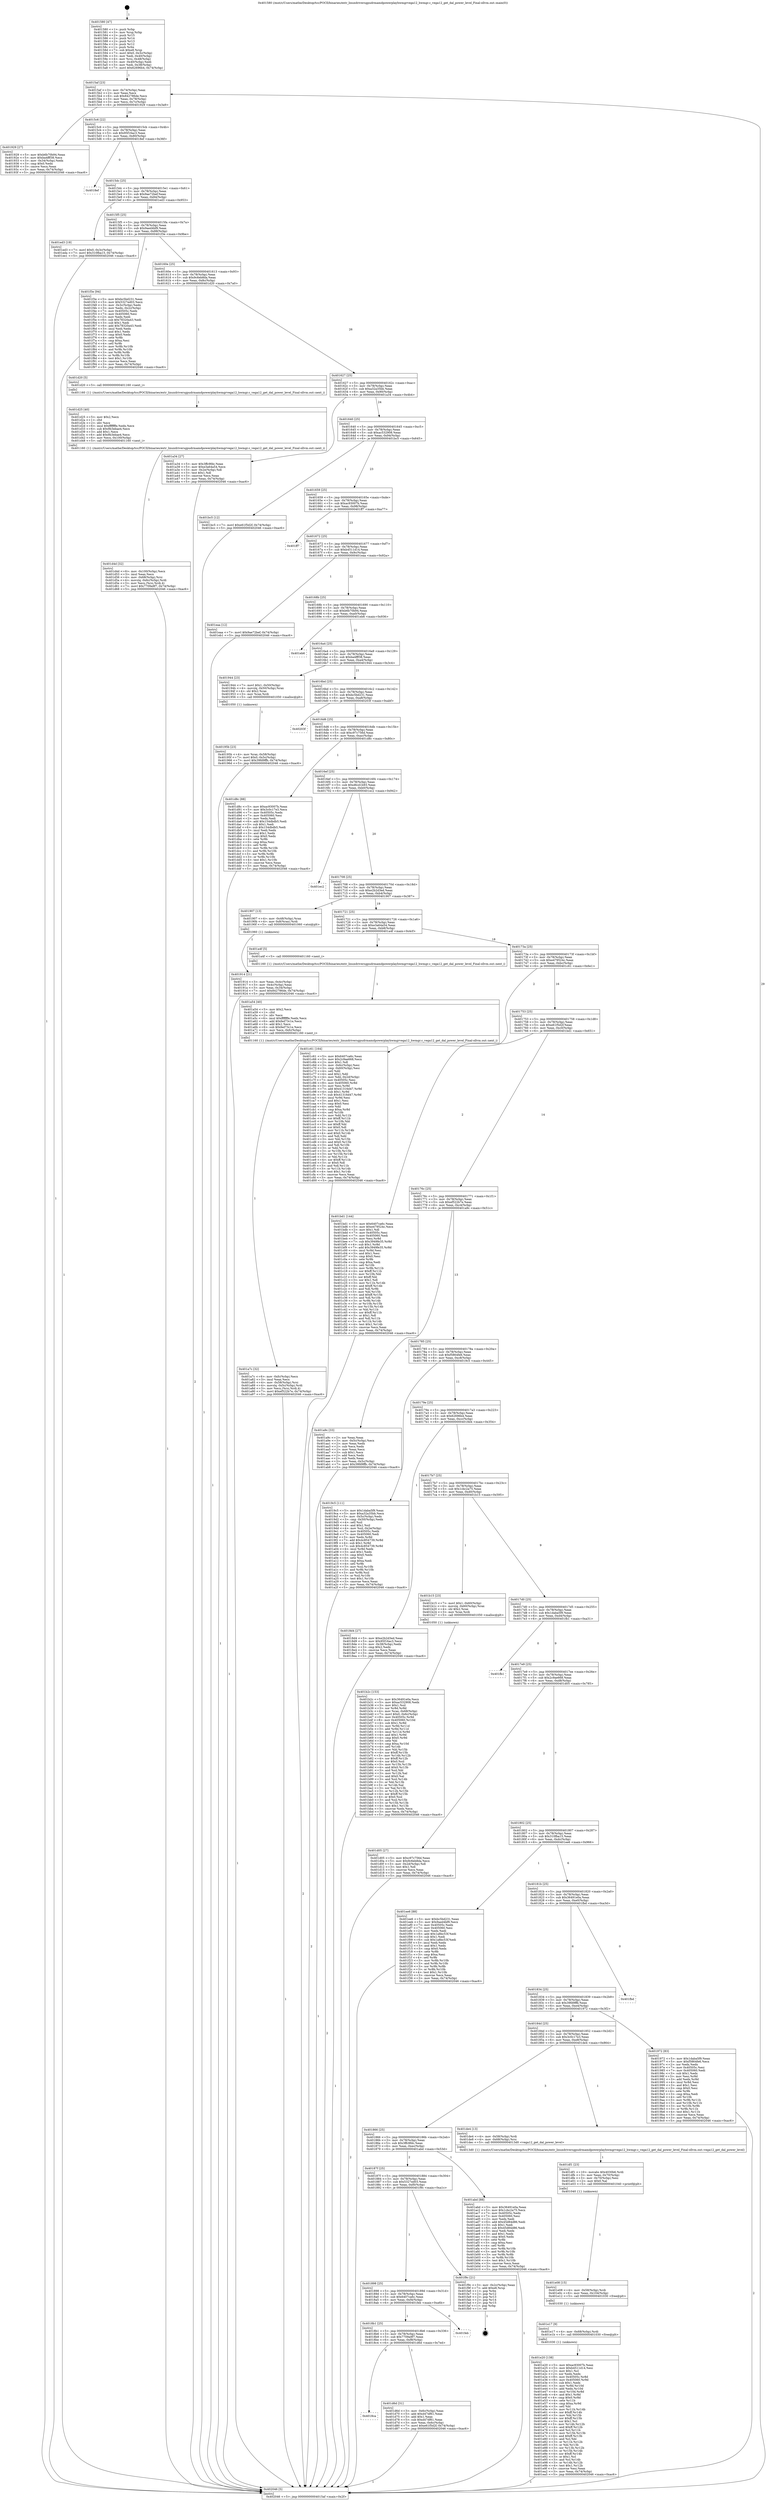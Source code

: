 digraph "0x401580" {
  label = "0x401580 (/mnt/c/Users/mathe/Desktop/tcc/POCII/binaries/extr_linuxdriversgpudrmamdpowerplayhwmgrvega12_hwmgr.c_vega12_get_dal_power_level_Final-ollvm.out::main(0))"
  labelloc = "t"
  node[shape=record]

  Entry [label="",width=0.3,height=0.3,shape=circle,fillcolor=black,style=filled]
  "0x4015af" [label="{
     0x4015af [23]\l
     | [instrs]\l
     &nbsp;&nbsp;0x4015af \<+3\>: mov -0x74(%rbp),%eax\l
     &nbsp;&nbsp;0x4015b2 \<+2\>: mov %eax,%ecx\l
     &nbsp;&nbsp;0x4015b4 \<+6\>: sub $0x842786de,%ecx\l
     &nbsp;&nbsp;0x4015ba \<+3\>: mov %eax,-0x78(%rbp)\l
     &nbsp;&nbsp;0x4015bd \<+3\>: mov %ecx,-0x7c(%rbp)\l
     &nbsp;&nbsp;0x4015c0 \<+6\>: je 0000000000401929 \<main+0x3a9\>\l
  }"]
  "0x401929" [label="{
     0x401929 [27]\l
     | [instrs]\l
     &nbsp;&nbsp;0x401929 \<+5\>: mov $0xb6b70b94,%eax\l
     &nbsp;&nbsp;0x40192e \<+5\>: mov $0xba4fff38,%ecx\l
     &nbsp;&nbsp;0x401933 \<+3\>: mov -0x34(%rbp),%edx\l
     &nbsp;&nbsp;0x401936 \<+3\>: cmp $0x0,%edx\l
     &nbsp;&nbsp;0x401939 \<+3\>: cmove %ecx,%eax\l
     &nbsp;&nbsp;0x40193c \<+3\>: mov %eax,-0x74(%rbp)\l
     &nbsp;&nbsp;0x40193f \<+5\>: jmp 0000000000402046 \<main+0xac6\>\l
  }"]
  "0x4015c6" [label="{
     0x4015c6 [22]\l
     | [instrs]\l
     &nbsp;&nbsp;0x4015c6 \<+5\>: jmp 00000000004015cb \<main+0x4b\>\l
     &nbsp;&nbsp;0x4015cb \<+3\>: mov -0x78(%rbp),%eax\l
     &nbsp;&nbsp;0x4015ce \<+5\>: sub $0x95f16ac3,%eax\l
     &nbsp;&nbsp;0x4015d3 \<+3\>: mov %eax,-0x80(%rbp)\l
     &nbsp;&nbsp;0x4015d6 \<+6\>: je 00000000004018ef \<main+0x36f\>\l
  }"]
  Exit [label="",width=0.3,height=0.3,shape=circle,fillcolor=black,style=filled,peripheries=2]
  "0x4018ef" [label="{
     0x4018ef\l
  }", style=dashed]
  "0x4015dc" [label="{
     0x4015dc [25]\l
     | [instrs]\l
     &nbsp;&nbsp;0x4015dc \<+5\>: jmp 00000000004015e1 \<main+0x61\>\l
     &nbsp;&nbsp;0x4015e1 \<+3\>: mov -0x78(%rbp),%eax\l
     &nbsp;&nbsp;0x4015e4 \<+5\>: sub $0x9ae72bef,%eax\l
     &nbsp;&nbsp;0x4015e9 \<+6\>: mov %eax,-0x84(%rbp)\l
     &nbsp;&nbsp;0x4015ef \<+6\>: je 0000000000401ed3 \<main+0x953\>\l
  }"]
  "0x401e20" [label="{
     0x401e20 [138]\l
     | [instrs]\l
     &nbsp;&nbsp;0x401e20 \<+5\>: mov $0xac93007b,%eax\l
     &nbsp;&nbsp;0x401e25 \<+5\>: mov $0xb4511d14,%esi\l
     &nbsp;&nbsp;0x401e2a \<+2\>: mov $0x1,%cl\l
     &nbsp;&nbsp;0x401e2c \<+2\>: xor %edx,%edx\l
     &nbsp;&nbsp;0x401e2e \<+8\>: mov 0x40505c,%r8d\l
     &nbsp;&nbsp;0x401e36 \<+8\>: mov 0x405060,%r9d\l
     &nbsp;&nbsp;0x401e3e \<+3\>: sub $0x1,%edx\l
     &nbsp;&nbsp;0x401e41 \<+3\>: mov %r8d,%r10d\l
     &nbsp;&nbsp;0x401e44 \<+3\>: add %edx,%r10d\l
     &nbsp;&nbsp;0x401e47 \<+4\>: imul %r10d,%r8d\l
     &nbsp;&nbsp;0x401e4b \<+4\>: and $0x1,%r8d\l
     &nbsp;&nbsp;0x401e4f \<+4\>: cmp $0x0,%r8d\l
     &nbsp;&nbsp;0x401e53 \<+4\>: sete %r11b\l
     &nbsp;&nbsp;0x401e57 \<+4\>: cmp $0xa,%r9d\l
     &nbsp;&nbsp;0x401e5b \<+3\>: setl %bl\l
     &nbsp;&nbsp;0x401e5e \<+3\>: mov %r11b,%r14b\l
     &nbsp;&nbsp;0x401e61 \<+4\>: xor $0xff,%r14b\l
     &nbsp;&nbsp;0x401e65 \<+3\>: mov %bl,%r15b\l
     &nbsp;&nbsp;0x401e68 \<+4\>: xor $0xff,%r15b\l
     &nbsp;&nbsp;0x401e6c \<+3\>: xor $0x1,%cl\l
     &nbsp;&nbsp;0x401e6f \<+3\>: mov %r14b,%r12b\l
     &nbsp;&nbsp;0x401e72 \<+4\>: and $0xff,%r12b\l
     &nbsp;&nbsp;0x401e76 \<+3\>: and %cl,%r11b\l
     &nbsp;&nbsp;0x401e79 \<+3\>: mov %r15b,%r13b\l
     &nbsp;&nbsp;0x401e7c \<+4\>: and $0xff,%r13b\l
     &nbsp;&nbsp;0x401e80 \<+2\>: and %cl,%bl\l
     &nbsp;&nbsp;0x401e82 \<+3\>: or %r11b,%r12b\l
     &nbsp;&nbsp;0x401e85 \<+3\>: or %bl,%r13b\l
     &nbsp;&nbsp;0x401e88 \<+3\>: xor %r13b,%r12b\l
     &nbsp;&nbsp;0x401e8b \<+3\>: or %r15b,%r14b\l
     &nbsp;&nbsp;0x401e8e \<+4\>: xor $0xff,%r14b\l
     &nbsp;&nbsp;0x401e92 \<+3\>: or $0x1,%cl\l
     &nbsp;&nbsp;0x401e95 \<+3\>: and %cl,%r14b\l
     &nbsp;&nbsp;0x401e98 \<+3\>: or %r14b,%r12b\l
     &nbsp;&nbsp;0x401e9b \<+4\>: test $0x1,%r12b\l
     &nbsp;&nbsp;0x401e9f \<+3\>: cmovne %esi,%eax\l
     &nbsp;&nbsp;0x401ea2 \<+3\>: mov %eax,-0x74(%rbp)\l
     &nbsp;&nbsp;0x401ea5 \<+5\>: jmp 0000000000402046 \<main+0xac6\>\l
  }"]
  "0x401ed3" [label="{
     0x401ed3 [19]\l
     | [instrs]\l
     &nbsp;&nbsp;0x401ed3 \<+7\>: movl $0x0,-0x3c(%rbp)\l
     &nbsp;&nbsp;0x401eda \<+7\>: movl $0x310fba15,-0x74(%rbp)\l
     &nbsp;&nbsp;0x401ee1 \<+5\>: jmp 0000000000402046 \<main+0xac6\>\l
  }"]
  "0x4015f5" [label="{
     0x4015f5 [25]\l
     | [instrs]\l
     &nbsp;&nbsp;0x4015f5 \<+5\>: jmp 00000000004015fa \<main+0x7a\>\l
     &nbsp;&nbsp;0x4015fa \<+3\>: mov -0x78(%rbp),%eax\l
     &nbsp;&nbsp;0x4015fd \<+5\>: sub $0x9aed4bf9,%eax\l
     &nbsp;&nbsp;0x401602 \<+6\>: mov %eax,-0x88(%rbp)\l
     &nbsp;&nbsp;0x401608 \<+6\>: je 0000000000401f3e \<main+0x9be\>\l
  }"]
  "0x401e17" [label="{
     0x401e17 [9]\l
     | [instrs]\l
     &nbsp;&nbsp;0x401e17 \<+4\>: mov -0x68(%rbp),%rdi\l
     &nbsp;&nbsp;0x401e1b \<+5\>: call 0000000000401030 \<free@plt\>\l
     | [calls]\l
     &nbsp;&nbsp;0x401030 \{1\} (unknown)\l
  }"]
  "0x401f3e" [label="{
     0x401f3e [94]\l
     | [instrs]\l
     &nbsp;&nbsp;0x401f3e \<+5\>: mov $0xbc5bd231,%eax\l
     &nbsp;&nbsp;0x401f43 \<+5\>: mov $0x5327ed03,%ecx\l
     &nbsp;&nbsp;0x401f48 \<+3\>: mov -0x3c(%rbp),%edx\l
     &nbsp;&nbsp;0x401f4b \<+3\>: mov %edx,-0x2c(%rbp)\l
     &nbsp;&nbsp;0x401f4e \<+7\>: mov 0x40505c,%edx\l
     &nbsp;&nbsp;0x401f55 \<+7\>: mov 0x405060,%esi\l
     &nbsp;&nbsp;0x401f5c \<+2\>: mov %edx,%edi\l
     &nbsp;&nbsp;0x401f5e \<+6\>: sub $0x78320a43,%edi\l
     &nbsp;&nbsp;0x401f64 \<+3\>: sub $0x1,%edi\l
     &nbsp;&nbsp;0x401f67 \<+6\>: add $0x78320a43,%edi\l
     &nbsp;&nbsp;0x401f6d \<+3\>: imul %edi,%edx\l
     &nbsp;&nbsp;0x401f70 \<+3\>: and $0x1,%edx\l
     &nbsp;&nbsp;0x401f73 \<+3\>: cmp $0x0,%edx\l
     &nbsp;&nbsp;0x401f76 \<+4\>: sete %r8b\l
     &nbsp;&nbsp;0x401f7a \<+3\>: cmp $0xa,%esi\l
     &nbsp;&nbsp;0x401f7d \<+4\>: setl %r9b\l
     &nbsp;&nbsp;0x401f81 \<+3\>: mov %r8b,%r10b\l
     &nbsp;&nbsp;0x401f84 \<+3\>: and %r9b,%r10b\l
     &nbsp;&nbsp;0x401f87 \<+3\>: xor %r9b,%r8b\l
     &nbsp;&nbsp;0x401f8a \<+3\>: or %r8b,%r10b\l
     &nbsp;&nbsp;0x401f8d \<+4\>: test $0x1,%r10b\l
     &nbsp;&nbsp;0x401f91 \<+3\>: cmovne %ecx,%eax\l
     &nbsp;&nbsp;0x401f94 \<+3\>: mov %eax,-0x74(%rbp)\l
     &nbsp;&nbsp;0x401f97 \<+5\>: jmp 0000000000402046 \<main+0xac6\>\l
  }"]
  "0x40160e" [label="{
     0x40160e [25]\l
     | [instrs]\l
     &nbsp;&nbsp;0x40160e \<+5\>: jmp 0000000000401613 \<main+0x93\>\l
     &nbsp;&nbsp;0x401613 \<+3\>: mov -0x78(%rbp),%eax\l
     &nbsp;&nbsp;0x401616 \<+5\>: sub $0x9c6eb8da,%eax\l
     &nbsp;&nbsp;0x40161b \<+6\>: mov %eax,-0x8c(%rbp)\l
     &nbsp;&nbsp;0x401621 \<+6\>: je 0000000000401d20 \<main+0x7a0\>\l
  }"]
  "0x401e08" [label="{
     0x401e08 [15]\l
     | [instrs]\l
     &nbsp;&nbsp;0x401e08 \<+4\>: mov -0x58(%rbp),%rdi\l
     &nbsp;&nbsp;0x401e0c \<+6\>: mov %eax,-0x104(%rbp)\l
     &nbsp;&nbsp;0x401e12 \<+5\>: call 0000000000401030 \<free@plt\>\l
     | [calls]\l
     &nbsp;&nbsp;0x401030 \{1\} (unknown)\l
  }"]
  "0x401d20" [label="{
     0x401d20 [5]\l
     | [instrs]\l
     &nbsp;&nbsp;0x401d20 \<+5\>: call 0000000000401160 \<next_i\>\l
     | [calls]\l
     &nbsp;&nbsp;0x401160 \{1\} (/mnt/c/Users/mathe/Desktop/tcc/POCII/binaries/extr_linuxdriversgpudrmamdpowerplayhwmgrvega12_hwmgr.c_vega12_get_dal_power_level_Final-ollvm.out::next_i)\l
  }"]
  "0x401627" [label="{
     0x401627 [25]\l
     | [instrs]\l
     &nbsp;&nbsp;0x401627 \<+5\>: jmp 000000000040162c \<main+0xac\>\l
     &nbsp;&nbsp;0x40162c \<+3\>: mov -0x78(%rbp),%eax\l
     &nbsp;&nbsp;0x40162f \<+5\>: sub $0xa32a35bb,%eax\l
     &nbsp;&nbsp;0x401634 \<+6\>: mov %eax,-0x90(%rbp)\l
     &nbsp;&nbsp;0x40163a \<+6\>: je 0000000000401a34 \<main+0x4b4\>\l
  }"]
  "0x401df1" [label="{
     0x401df1 [23]\l
     | [instrs]\l
     &nbsp;&nbsp;0x401df1 \<+10\>: movabs $0x4030b6,%rdi\l
     &nbsp;&nbsp;0x401dfb \<+3\>: mov %eax,-0x70(%rbp)\l
     &nbsp;&nbsp;0x401dfe \<+3\>: mov -0x70(%rbp),%esi\l
     &nbsp;&nbsp;0x401e01 \<+2\>: mov $0x0,%al\l
     &nbsp;&nbsp;0x401e03 \<+5\>: call 0000000000401040 \<printf@plt\>\l
     | [calls]\l
     &nbsp;&nbsp;0x401040 \{1\} (unknown)\l
  }"]
  "0x401a34" [label="{
     0x401a34 [27]\l
     | [instrs]\l
     &nbsp;&nbsp;0x401a34 \<+5\>: mov $0x3ffc9fdc,%eax\l
     &nbsp;&nbsp;0x401a39 \<+5\>: mov $0xe3a64a54,%ecx\l
     &nbsp;&nbsp;0x401a3e \<+3\>: mov -0x2e(%rbp),%dl\l
     &nbsp;&nbsp;0x401a41 \<+3\>: test $0x1,%dl\l
     &nbsp;&nbsp;0x401a44 \<+3\>: cmovne %ecx,%eax\l
     &nbsp;&nbsp;0x401a47 \<+3\>: mov %eax,-0x74(%rbp)\l
     &nbsp;&nbsp;0x401a4a \<+5\>: jmp 0000000000402046 \<main+0xac6\>\l
  }"]
  "0x401640" [label="{
     0x401640 [25]\l
     | [instrs]\l
     &nbsp;&nbsp;0x401640 \<+5\>: jmp 0000000000401645 \<main+0xc5\>\l
     &nbsp;&nbsp;0x401645 \<+3\>: mov -0x78(%rbp),%eax\l
     &nbsp;&nbsp;0x401648 \<+5\>: sub $0xac532908,%eax\l
     &nbsp;&nbsp;0x40164d \<+6\>: mov %eax,-0x94(%rbp)\l
     &nbsp;&nbsp;0x401653 \<+6\>: je 0000000000401bc5 \<main+0x645\>\l
  }"]
  "0x4018ca" [label="{
     0x4018ca\l
  }", style=dashed]
  "0x401bc5" [label="{
     0x401bc5 [12]\l
     | [instrs]\l
     &nbsp;&nbsp;0x401bc5 \<+7\>: movl $0xe61f5d2f,-0x74(%rbp)\l
     &nbsp;&nbsp;0x401bcc \<+5\>: jmp 0000000000402046 \<main+0xac6\>\l
  }"]
  "0x401659" [label="{
     0x401659 [25]\l
     | [instrs]\l
     &nbsp;&nbsp;0x401659 \<+5\>: jmp 000000000040165e \<main+0xde\>\l
     &nbsp;&nbsp;0x40165e \<+3\>: mov -0x78(%rbp),%eax\l
     &nbsp;&nbsp;0x401661 \<+5\>: sub $0xac93007b,%eax\l
     &nbsp;&nbsp;0x401666 \<+6\>: mov %eax,-0x98(%rbp)\l
     &nbsp;&nbsp;0x40166c \<+6\>: je 0000000000401ff7 \<main+0xa77\>\l
  }"]
  "0x401d6d" [label="{
     0x401d6d [31]\l
     | [instrs]\l
     &nbsp;&nbsp;0x401d6d \<+3\>: mov -0x6c(%rbp),%eax\l
     &nbsp;&nbsp;0x401d70 \<+5\>: add $0xd47df61,%eax\l
     &nbsp;&nbsp;0x401d75 \<+3\>: add $0x1,%eax\l
     &nbsp;&nbsp;0x401d78 \<+5\>: sub $0xd47df61,%eax\l
     &nbsp;&nbsp;0x401d7d \<+3\>: mov %eax,-0x6c(%rbp)\l
     &nbsp;&nbsp;0x401d80 \<+7\>: movl $0xe61f5d2f,-0x74(%rbp)\l
     &nbsp;&nbsp;0x401d87 \<+5\>: jmp 0000000000402046 \<main+0xac6\>\l
  }"]
  "0x401ff7" [label="{
     0x401ff7\l
  }", style=dashed]
  "0x401672" [label="{
     0x401672 [25]\l
     | [instrs]\l
     &nbsp;&nbsp;0x401672 \<+5\>: jmp 0000000000401677 \<main+0xf7\>\l
     &nbsp;&nbsp;0x401677 \<+3\>: mov -0x78(%rbp),%eax\l
     &nbsp;&nbsp;0x40167a \<+5\>: sub $0xb4511d14,%eax\l
     &nbsp;&nbsp;0x40167f \<+6\>: mov %eax,-0x9c(%rbp)\l
     &nbsp;&nbsp;0x401685 \<+6\>: je 0000000000401eaa \<main+0x92a\>\l
  }"]
  "0x4018b1" [label="{
     0x4018b1 [25]\l
     | [instrs]\l
     &nbsp;&nbsp;0x4018b1 \<+5\>: jmp 00000000004018b6 \<main+0x336\>\l
     &nbsp;&nbsp;0x4018b6 \<+3\>: mov -0x78(%rbp),%eax\l
     &nbsp;&nbsp;0x4018b9 \<+5\>: sub $0x7709a9f7,%eax\l
     &nbsp;&nbsp;0x4018be \<+6\>: mov %eax,-0xf8(%rbp)\l
     &nbsp;&nbsp;0x4018c4 \<+6\>: je 0000000000401d6d \<main+0x7ed\>\l
  }"]
  "0x401eaa" [label="{
     0x401eaa [12]\l
     | [instrs]\l
     &nbsp;&nbsp;0x401eaa \<+7\>: movl $0x9ae72bef,-0x74(%rbp)\l
     &nbsp;&nbsp;0x401eb1 \<+5\>: jmp 0000000000402046 \<main+0xac6\>\l
  }"]
  "0x40168b" [label="{
     0x40168b [25]\l
     | [instrs]\l
     &nbsp;&nbsp;0x40168b \<+5\>: jmp 0000000000401690 \<main+0x110\>\l
     &nbsp;&nbsp;0x401690 \<+3\>: mov -0x78(%rbp),%eax\l
     &nbsp;&nbsp;0x401693 \<+5\>: sub $0xb6b70b94,%eax\l
     &nbsp;&nbsp;0x401698 \<+6\>: mov %eax,-0xa0(%rbp)\l
     &nbsp;&nbsp;0x40169e \<+6\>: je 0000000000401eb6 \<main+0x936\>\l
  }"]
  "0x401feb" [label="{
     0x401feb\l
  }", style=dashed]
  "0x401eb6" [label="{
     0x401eb6\l
  }", style=dashed]
  "0x4016a4" [label="{
     0x4016a4 [25]\l
     | [instrs]\l
     &nbsp;&nbsp;0x4016a4 \<+5\>: jmp 00000000004016a9 \<main+0x129\>\l
     &nbsp;&nbsp;0x4016a9 \<+3\>: mov -0x78(%rbp),%eax\l
     &nbsp;&nbsp;0x4016ac \<+5\>: sub $0xba4fff38,%eax\l
     &nbsp;&nbsp;0x4016b1 \<+6\>: mov %eax,-0xa4(%rbp)\l
     &nbsp;&nbsp;0x4016b7 \<+6\>: je 0000000000401944 \<main+0x3c4\>\l
  }"]
  "0x401898" [label="{
     0x401898 [25]\l
     | [instrs]\l
     &nbsp;&nbsp;0x401898 \<+5\>: jmp 000000000040189d \<main+0x31d\>\l
     &nbsp;&nbsp;0x40189d \<+3\>: mov -0x78(%rbp),%eax\l
     &nbsp;&nbsp;0x4018a0 \<+5\>: sub $0x6407ca6c,%eax\l
     &nbsp;&nbsp;0x4018a5 \<+6\>: mov %eax,-0xf4(%rbp)\l
     &nbsp;&nbsp;0x4018ab \<+6\>: je 0000000000401feb \<main+0xa6b\>\l
  }"]
  "0x401944" [label="{
     0x401944 [23]\l
     | [instrs]\l
     &nbsp;&nbsp;0x401944 \<+7\>: movl $0x1,-0x50(%rbp)\l
     &nbsp;&nbsp;0x40194b \<+4\>: movslq -0x50(%rbp),%rax\l
     &nbsp;&nbsp;0x40194f \<+4\>: shl $0x2,%rax\l
     &nbsp;&nbsp;0x401953 \<+3\>: mov %rax,%rdi\l
     &nbsp;&nbsp;0x401956 \<+5\>: call 0000000000401050 \<malloc@plt\>\l
     | [calls]\l
     &nbsp;&nbsp;0x401050 \{1\} (unknown)\l
  }"]
  "0x4016bd" [label="{
     0x4016bd [25]\l
     | [instrs]\l
     &nbsp;&nbsp;0x4016bd \<+5\>: jmp 00000000004016c2 \<main+0x142\>\l
     &nbsp;&nbsp;0x4016c2 \<+3\>: mov -0x78(%rbp),%eax\l
     &nbsp;&nbsp;0x4016c5 \<+5\>: sub $0xbc5bd231,%eax\l
     &nbsp;&nbsp;0x4016ca \<+6\>: mov %eax,-0xa8(%rbp)\l
     &nbsp;&nbsp;0x4016d0 \<+6\>: je 000000000040203f \<main+0xabf\>\l
  }"]
  "0x401f9c" [label="{
     0x401f9c [21]\l
     | [instrs]\l
     &nbsp;&nbsp;0x401f9c \<+3\>: mov -0x2c(%rbp),%eax\l
     &nbsp;&nbsp;0x401f9f \<+7\>: add $0xe8,%rsp\l
     &nbsp;&nbsp;0x401fa6 \<+1\>: pop %rbx\l
     &nbsp;&nbsp;0x401fa7 \<+2\>: pop %r12\l
     &nbsp;&nbsp;0x401fa9 \<+2\>: pop %r13\l
     &nbsp;&nbsp;0x401fab \<+2\>: pop %r14\l
     &nbsp;&nbsp;0x401fad \<+2\>: pop %r15\l
     &nbsp;&nbsp;0x401faf \<+1\>: pop %rbp\l
     &nbsp;&nbsp;0x401fb0 \<+1\>: ret\l
  }"]
  "0x40203f" [label="{
     0x40203f\l
  }", style=dashed]
  "0x4016d6" [label="{
     0x4016d6 [25]\l
     | [instrs]\l
     &nbsp;&nbsp;0x4016d6 \<+5\>: jmp 00000000004016db \<main+0x15b\>\l
     &nbsp;&nbsp;0x4016db \<+3\>: mov -0x78(%rbp),%eax\l
     &nbsp;&nbsp;0x4016de \<+5\>: sub $0xc97c756d,%eax\l
     &nbsp;&nbsp;0x4016e3 \<+6\>: mov %eax,-0xac(%rbp)\l
     &nbsp;&nbsp;0x4016e9 \<+6\>: je 0000000000401d8c \<main+0x80c\>\l
  }"]
  "0x401d4d" [label="{
     0x401d4d [32]\l
     | [instrs]\l
     &nbsp;&nbsp;0x401d4d \<+6\>: mov -0x100(%rbp),%ecx\l
     &nbsp;&nbsp;0x401d53 \<+3\>: imul %eax,%ecx\l
     &nbsp;&nbsp;0x401d56 \<+4\>: mov -0x68(%rbp),%rsi\l
     &nbsp;&nbsp;0x401d5a \<+4\>: movslq -0x6c(%rbp),%rdi\l
     &nbsp;&nbsp;0x401d5e \<+3\>: mov %ecx,(%rsi,%rdi,4)\l
     &nbsp;&nbsp;0x401d61 \<+7\>: movl $0x7709a9f7,-0x74(%rbp)\l
     &nbsp;&nbsp;0x401d68 \<+5\>: jmp 0000000000402046 \<main+0xac6\>\l
  }"]
  "0x401d8c" [label="{
     0x401d8c [88]\l
     | [instrs]\l
     &nbsp;&nbsp;0x401d8c \<+5\>: mov $0xac93007b,%eax\l
     &nbsp;&nbsp;0x401d91 \<+5\>: mov $0x3c0c17e3,%ecx\l
     &nbsp;&nbsp;0x401d96 \<+7\>: mov 0x40505c,%edx\l
     &nbsp;&nbsp;0x401d9d \<+7\>: mov 0x405060,%esi\l
     &nbsp;&nbsp;0x401da4 \<+2\>: mov %edx,%edi\l
     &nbsp;&nbsp;0x401da6 \<+6\>: add $0x154dbdb5,%edi\l
     &nbsp;&nbsp;0x401dac \<+3\>: sub $0x1,%edi\l
     &nbsp;&nbsp;0x401daf \<+6\>: sub $0x154dbdb5,%edi\l
     &nbsp;&nbsp;0x401db5 \<+3\>: imul %edi,%edx\l
     &nbsp;&nbsp;0x401db8 \<+3\>: and $0x1,%edx\l
     &nbsp;&nbsp;0x401dbb \<+3\>: cmp $0x0,%edx\l
     &nbsp;&nbsp;0x401dbe \<+4\>: sete %r8b\l
     &nbsp;&nbsp;0x401dc2 \<+3\>: cmp $0xa,%esi\l
     &nbsp;&nbsp;0x401dc5 \<+4\>: setl %r9b\l
     &nbsp;&nbsp;0x401dc9 \<+3\>: mov %r8b,%r10b\l
     &nbsp;&nbsp;0x401dcc \<+3\>: and %r9b,%r10b\l
     &nbsp;&nbsp;0x401dcf \<+3\>: xor %r9b,%r8b\l
     &nbsp;&nbsp;0x401dd2 \<+3\>: or %r8b,%r10b\l
     &nbsp;&nbsp;0x401dd5 \<+4\>: test $0x1,%r10b\l
     &nbsp;&nbsp;0x401dd9 \<+3\>: cmovne %ecx,%eax\l
     &nbsp;&nbsp;0x401ddc \<+3\>: mov %eax,-0x74(%rbp)\l
     &nbsp;&nbsp;0x401ddf \<+5\>: jmp 0000000000402046 \<main+0xac6\>\l
  }"]
  "0x4016ef" [label="{
     0x4016ef [25]\l
     | [instrs]\l
     &nbsp;&nbsp;0x4016ef \<+5\>: jmp 00000000004016f4 \<main+0x174\>\l
     &nbsp;&nbsp;0x4016f4 \<+3\>: mov -0x78(%rbp),%eax\l
     &nbsp;&nbsp;0x4016f7 \<+5\>: sub $0xd6cd1b93,%eax\l
     &nbsp;&nbsp;0x4016fc \<+6\>: mov %eax,-0xb0(%rbp)\l
     &nbsp;&nbsp;0x401702 \<+6\>: je 0000000000401ec2 \<main+0x942\>\l
  }"]
  "0x401d25" [label="{
     0x401d25 [40]\l
     | [instrs]\l
     &nbsp;&nbsp;0x401d25 \<+5\>: mov $0x2,%ecx\l
     &nbsp;&nbsp;0x401d2a \<+1\>: cltd\l
     &nbsp;&nbsp;0x401d2b \<+2\>: idiv %ecx\l
     &nbsp;&nbsp;0x401d2d \<+6\>: imul $0xfffffffe,%edx,%ecx\l
     &nbsp;&nbsp;0x401d33 \<+6\>: sub $0x9b3ebae4,%ecx\l
     &nbsp;&nbsp;0x401d39 \<+3\>: add $0x1,%ecx\l
     &nbsp;&nbsp;0x401d3c \<+6\>: add $0x9b3ebae4,%ecx\l
     &nbsp;&nbsp;0x401d42 \<+6\>: mov %ecx,-0x100(%rbp)\l
     &nbsp;&nbsp;0x401d48 \<+5\>: call 0000000000401160 \<next_i\>\l
     | [calls]\l
     &nbsp;&nbsp;0x401160 \{1\} (/mnt/c/Users/mathe/Desktop/tcc/POCII/binaries/extr_linuxdriversgpudrmamdpowerplayhwmgrvega12_hwmgr.c_vega12_get_dal_power_level_Final-ollvm.out::next_i)\l
  }"]
  "0x401ec2" [label="{
     0x401ec2\l
  }", style=dashed]
  "0x401708" [label="{
     0x401708 [25]\l
     | [instrs]\l
     &nbsp;&nbsp;0x401708 \<+5\>: jmp 000000000040170d \<main+0x18d\>\l
     &nbsp;&nbsp;0x40170d \<+3\>: mov -0x78(%rbp),%eax\l
     &nbsp;&nbsp;0x401710 \<+5\>: sub $0xe2b2d3ed,%eax\l
     &nbsp;&nbsp;0x401715 \<+6\>: mov %eax,-0xb4(%rbp)\l
     &nbsp;&nbsp;0x40171b \<+6\>: je 0000000000401907 \<main+0x387\>\l
  }"]
  "0x401b2c" [label="{
     0x401b2c [153]\l
     | [instrs]\l
     &nbsp;&nbsp;0x401b2c \<+5\>: mov $0x36491e0a,%ecx\l
     &nbsp;&nbsp;0x401b31 \<+5\>: mov $0xac532908,%edx\l
     &nbsp;&nbsp;0x401b36 \<+3\>: mov $0x1,%sil\l
     &nbsp;&nbsp;0x401b39 \<+3\>: xor %r8d,%r8d\l
     &nbsp;&nbsp;0x401b3c \<+4\>: mov %rax,-0x68(%rbp)\l
     &nbsp;&nbsp;0x401b40 \<+7\>: movl $0x0,-0x6c(%rbp)\l
     &nbsp;&nbsp;0x401b47 \<+8\>: mov 0x40505c,%r9d\l
     &nbsp;&nbsp;0x401b4f \<+8\>: mov 0x405060,%r10d\l
     &nbsp;&nbsp;0x401b57 \<+4\>: sub $0x1,%r8d\l
     &nbsp;&nbsp;0x401b5b \<+3\>: mov %r9d,%r11d\l
     &nbsp;&nbsp;0x401b5e \<+3\>: add %r8d,%r11d\l
     &nbsp;&nbsp;0x401b61 \<+4\>: imul %r11d,%r9d\l
     &nbsp;&nbsp;0x401b65 \<+4\>: and $0x1,%r9d\l
     &nbsp;&nbsp;0x401b69 \<+4\>: cmp $0x0,%r9d\l
     &nbsp;&nbsp;0x401b6d \<+3\>: sete %bl\l
     &nbsp;&nbsp;0x401b70 \<+4\>: cmp $0xa,%r10d\l
     &nbsp;&nbsp;0x401b74 \<+4\>: setl %r14b\l
     &nbsp;&nbsp;0x401b78 \<+3\>: mov %bl,%r15b\l
     &nbsp;&nbsp;0x401b7b \<+4\>: xor $0xff,%r15b\l
     &nbsp;&nbsp;0x401b7f \<+3\>: mov %r14b,%r12b\l
     &nbsp;&nbsp;0x401b82 \<+4\>: xor $0xff,%r12b\l
     &nbsp;&nbsp;0x401b86 \<+4\>: xor $0x0,%sil\l
     &nbsp;&nbsp;0x401b8a \<+3\>: mov %r15b,%r13b\l
     &nbsp;&nbsp;0x401b8d \<+4\>: and $0x0,%r13b\l
     &nbsp;&nbsp;0x401b91 \<+3\>: and %sil,%bl\l
     &nbsp;&nbsp;0x401b94 \<+3\>: mov %r12b,%al\l
     &nbsp;&nbsp;0x401b97 \<+2\>: and $0x0,%al\l
     &nbsp;&nbsp;0x401b99 \<+3\>: and %sil,%r14b\l
     &nbsp;&nbsp;0x401b9c \<+3\>: or %bl,%r13b\l
     &nbsp;&nbsp;0x401b9f \<+3\>: or %r14b,%al\l
     &nbsp;&nbsp;0x401ba2 \<+3\>: xor %al,%r13b\l
     &nbsp;&nbsp;0x401ba5 \<+3\>: or %r12b,%r15b\l
     &nbsp;&nbsp;0x401ba8 \<+4\>: xor $0xff,%r15b\l
     &nbsp;&nbsp;0x401bac \<+4\>: or $0x0,%sil\l
     &nbsp;&nbsp;0x401bb0 \<+3\>: and %sil,%r15b\l
     &nbsp;&nbsp;0x401bb3 \<+3\>: or %r15b,%r13b\l
     &nbsp;&nbsp;0x401bb6 \<+4\>: test $0x1,%r13b\l
     &nbsp;&nbsp;0x401bba \<+3\>: cmovne %edx,%ecx\l
     &nbsp;&nbsp;0x401bbd \<+3\>: mov %ecx,-0x74(%rbp)\l
     &nbsp;&nbsp;0x401bc0 \<+5\>: jmp 0000000000402046 \<main+0xac6\>\l
  }"]
  "0x401907" [label="{
     0x401907 [13]\l
     | [instrs]\l
     &nbsp;&nbsp;0x401907 \<+4\>: mov -0x48(%rbp),%rax\l
     &nbsp;&nbsp;0x40190b \<+4\>: mov 0x8(%rax),%rdi\l
     &nbsp;&nbsp;0x40190f \<+5\>: call 0000000000401060 \<atoi@plt\>\l
     | [calls]\l
     &nbsp;&nbsp;0x401060 \{1\} (unknown)\l
  }"]
  "0x401721" [label="{
     0x401721 [25]\l
     | [instrs]\l
     &nbsp;&nbsp;0x401721 \<+5\>: jmp 0000000000401726 \<main+0x1a6\>\l
     &nbsp;&nbsp;0x401726 \<+3\>: mov -0x78(%rbp),%eax\l
     &nbsp;&nbsp;0x401729 \<+5\>: sub $0xe3a64a54,%eax\l
     &nbsp;&nbsp;0x40172e \<+6\>: mov %eax,-0xb8(%rbp)\l
     &nbsp;&nbsp;0x401734 \<+6\>: je 0000000000401a4f \<main+0x4cf\>\l
  }"]
  "0x40187f" [label="{
     0x40187f [25]\l
     | [instrs]\l
     &nbsp;&nbsp;0x40187f \<+5\>: jmp 0000000000401884 \<main+0x304\>\l
     &nbsp;&nbsp;0x401884 \<+3\>: mov -0x78(%rbp),%eax\l
     &nbsp;&nbsp;0x401887 \<+5\>: sub $0x5327ed03,%eax\l
     &nbsp;&nbsp;0x40188c \<+6\>: mov %eax,-0xf0(%rbp)\l
     &nbsp;&nbsp;0x401892 \<+6\>: je 0000000000401f9c \<main+0xa1c\>\l
  }"]
  "0x401a4f" [label="{
     0x401a4f [5]\l
     | [instrs]\l
     &nbsp;&nbsp;0x401a4f \<+5\>: call 0000000000401160 \<next_i\>\l
     | [calls]\l
     &nbsp;&nbsp;0x401160 \{1\} (/mnt/c/Users/mathe/Desktop/tcc/POCII/binaries/extr_linuxdriversgpudrmamdpowerplayhwmgrvega12_hwmgr.c_vega12_get_dal_power_level_Final-ollvm.out::next_i)\l
  }"]
  "0x40173a" [label="{
     0x40173a [25]\l
     | [instrs]\l
     &nbsp;&nbsp;0x40173a \<+5\>: jmp 000000000040173f \<main+0x1bf\>\l
     &nbsp;&nbsp;0x40173f \<+3\>: mov -0x78(%rbp),%eax\l
     &nbsp;&nbsp;0x401742 \<+5\>: sub $0xe479524c,%eax\l
     &nbsp;&nbsp;0x401747 \<+6\>: mov %eax,-0xbc(%rbp)\l
     &nbsp;&nbsp;0x40174d \<+6\>: je 0000000000401c61 \<main+0x6e1\>\l
  }"]
  "0x401abd" [label="{
     0x401abd [88]\l
     | [instrs]\l
     &nbsp;&nbsp;0x401abd \<+5\>: mov $0x36491e0a,%eax\l
     &nbsp;&nbsp;0x401ac2 \<+5\>: mov $0x1cbc2a75,%ecx\l
     &nbsp;&nbsp;0x401ac7 \<+7\>: mov 0x40505c,%edx\l
     &nbsp;&nbsp;0x401ace \<+7\>: mov 0x405060,%esi\l
     &nbsp;&nbsp;0x401ad5 \<+2\>: mov %edx,%edi\l
     &nbsp;&nbsp;0x401ad7 \<+6\>: add $0x45d84d86,%edi\l
     &nbsp;&nbsp;0x401add \<+3\>: sub $0x1,%edi\l
     &nbsp;&nbsp;0x401ae0 \<+6\>: sub $0x45d84d86,%edi\l
     &nbsp;&nbsp;0x401ae6 \<+3\>: imul %edi,%edx\l
     &nbsp;&nbsp;0x401ae9 \<+3\>: and $0x1,%edx\l
     &nbsp;&nbsp;0x401aec \<+3\>: cmp $0x0,%edx\l
     &nbsp;&nbsp;0x401aef \<+4\>: sete %r8b\l
     &nbsp;&nbsp;0x401af3 \<+3\>: cmp $0xa,%esi\l
     &nbsp;&nbsp;0x401af6 \<+4\>: setl %r9b\l
     &nbsp;&nbsp;0x401afa \<+3\>: mov %r8b,%r10b\l
     &nbsp;&nbsp;0x401afd \<+3\>: and %r9b,%r10b\l
     &nbsp;&nbsp;0x401b00 \<+3\>: xor %r9b,%r8b\l
     &nbsp;&nbsp;0x401b03 \<+3\>: or %r8b,%r10b\l
     &nbsp;&nbsp;0x401b06 \<+4\>: test $0x1,%r10b\l
     &nbsp;&nbsp;0x401b0a \<+3\>: cmovne %ecx,%eax\l
     &nbsp;&nbsp;0x401b0d \<+3\>: mov %eax,-0x74(%rbp)\l
     &nbsp;&nbsp;0x401b10 \<+5\>: jmp 0000000000402046 \<main+0xac6\>\l
  }"]
  "0x401c61" [label="{
     0x401c61 [164]\l
     | [instrs]\l
     &nbsp;&nbsp;0x401c61 \<+5\>: mov $0x6407ca6c,%eax\l
     &nbsp;&nbsp;0x401c66 \<+5\>: mov $0x2c9ae668,%ecx\l
     &nbsp;&nbsp;0x401c6b \<+2\>: mov $0x1,%dl\l
     &nbsp;&nbsp;0x401c6d \<+3\>: mov -0x6c(%rbp),%esi\l
     &nbsp;&nbsp;0x401c70 \<+3\>: cmp -0x60(%rbp),%esi\l
     &nbsp;&nbsp;0x401c73 \<+4\>: setl %dil\l
     &nbsp;&nbsp;0x401c77 \<+4\>: and $0x1,%dil\l
     &nbsp;&nbsp;0x401c7b \<+4\>: mov %dil,-0x2d(%rbp)\l
     &nbsp;&nbsp;0x401c7f \<+7\>: mov 0x40505c,%esi\l
     &nbsp;&nbsp;0x401c86 \<+8\>: mov 0x405060,%r8d\l
     &nbsp;&nbsp;0x401c8e \<+3\>: mov %esi,%r9d\l
     &nbsp;&nbsp;0x401c91 \<+7\>: add $0x41316d47,%r9d\l
     &nbsp;&nbsp;0x401c98 \<+4\>: sub $0x1,%r9d\l
     &nbsp;&nbsp;0x401c9c \<+7\>: sub $0x41316d47,%r9d\l
     &nbsp;&nbsp;0x401ca3 \<+4\>: imul %r9d,%esi\l
     &nbsp;&nbsp;0x401ca7 \<+3\>: and $0x1,%esi\l
     &nbsp;&nbsp;0x401caa \<+3\>: cmp $0x0,%esi\l
     &nbsp;&nbsp;0x401cad \<+4\>: sete %dil\l
     &nbsp;&nbsp;0x401cb1 \<+4\>: cmp $0xa,%r8d\l
     &nbsp;&nbsp;0x401cb5 \<+4\>: setl %r10b\l
     &nbsp;&nbsp;0x401cb9 \<+3\>: mov %dil,%r11b\l
     &nbsp;&nbsp;0x401cbc \<+4\>: xor $0xff,%r11b\l
     &nbsp;&nbsp;0x401cc0 \<+3\>: mov %r10b,%bl\l
     &nbsp;&nbsp;0x401cc3 \<+3\>: xor $0xff,%bl\l
     &nbsp;&nbsp;0x401cc6 \<+3\>: xor $0x0,%dl\l
     &nbsp;&nbsp;0x401cc9 \<+3\>: mov %r11b,%r14b\l
     &nbsp;&nbsp;0x401ccc \<+4\>: and $0x0,%r14b\l
     &nbsp;&nbsp;0x401cd0 \<+3\>: and %dl,%dil\l
     &nbsp;&nbsp;0x401cd3 \<+3\>: mov %bl,%r15b\l
     &nbsp;&nbsp;0x401cd6 \<+4\>: and $0x0,%r15b\l
     &nbsp;&nbsp;0x401cda \<+3\>: and %dl,%r10b\l
     &nbsp;&nbsp;0x401cdd \<+3\>: or %dil,%r14b\l
     &nbsp;&nbsp;0x401ce0 \<+3\>: or %r10b,%r15b\l
     &nbsp;&nbsp;0x401ce3 \<+3\>: xor %r15b,%r14b\l
     &nbsp;&nbsp;0x401ce6 \<+3\>: or %bl,%r11b\l
     &nbsp;&nbsp;0x401ce9 \<+4\>: xor $0xff,%r11b\l
     &nbsp;&nbsp;0x401ced \<+3\>: or $0x0,%dl\l
     &nbsp;&nbsp;0x401cf0 \<+3\>: and %dl,%r11b\l
     &nbsp;&nbsp;0x401cf3 \<+3\>: or %r11b,%r14b\l
     &nbsp;&nbsp;0x401cf6 \<+4\>: test $0x1,%r14b\l
     &nbsp;&nbsp;0x401cfa \<+3\>: cmovne %ecx,%eax\l
     &nbsp;&nbsp;0x401cfd \<+3\>: mov %eax,-0x74(%rbp)\l
     &nbsp;&nbsp;0x401d00 \<+5\>: jmp 0000000000402046 \<main+0xac6\>\l
  }"]
  "0x401753" [label="{
     0x401753 [25]\l
     | [instrs]\l
     &nbsp;&nbsp;0x401753 \<+5\>: jmp 0000000000401758 \<main+0x1d8\>\l
     &nbsp;&nbsp;0x401758 \<+3\>: mov -0x78(%rbp),%eax\l
     &nbsp;&nbsp;0x40175b \<+5\>: sub $0xe61f5d2f,%eax\l
     &nbsp;&nbsp;0x401760 \<+6\>: mov %eax,-0xc0(%rbp)\l
     &nbsp;&nbsp;0x401766 \<+6\>: je 0000000000401bd1 \<main+0x651\>\l
  }"]
  "0x401866" [label="{
     0x401866 [25]\l
     | [instrs]\l
     &nbsp;&nbsp;0x401866 \<+5\>: jmp 000000000040186b \<main+0x2eb\>\l
     &nbsp;&nbsp;0x40186b \<+3\>: mov -0x78(%rbp),%eax\l
     &nbsp;&nbsp;0x40186e \<+5\>: sub $0x3ffc9fdc,%eax\l
     &nbsp;&nbsp;0x401873 \<+6\>: mov %eax,-0xec(%rbp)\l
     &nbsp;&nbsp;0x401879 \<+6\>: je 0000000000401abd \<main+0x53d\>\l
  }"]
  "0x401bd1" [label="{
     0x401bd1 [144]\l
     | [instrs]\l
     &nbsp;&nbsp;0x401bd1 \<+5\>: mov $0x6407ca6c,%eax\l
     &nbsp;&nbsp;0x401bd6 \<+5\>: mov $0xe479524c,%ecx\l
     &nbsp;&nbsp;0x401bdb \<+2\>: mov $0x1,%dl\l
     &nbsp;&nbsp;0x401bdd \<+7\>: mov 0x40505c,%esi\l
     &nbsp;&nbsp;0x401be4 \<+7\>: mov 0x405060,%edi\l
     &nbsp;&nbsp;0x401beb \<+3\>: mov %esi,%r8d\l
     &nbsp;&nbsp;0x401bee \<+7\>: sub $0x3949fe35,%r8d\l
     &nbsp;&nbsp;0x401bf5 \<+4\>: sub $0x1,%r8d\l
     &nbsp;&nbsp;0x401bf9 \<+7\>: add $0x3949fe35,%r8d\l
     &nbsp;&nbsp;0x401c00 \<+4\>: imul %r8d,%esi\l
     &nbsp;&nbsp;0x401c04 \<+3\>: and $0x1,%esi\l
     &nbsp;&nbsp;0x401c07 \<+3\>: cmp $0x0,%esi\l
     &nbsp;&nbsp;0x401c0a \<+4\>: sete %r9b\l
     &nbsp;&nbsp;0x401c0e \<+3\>: cmp $0xa,%edi\l
     &nbsp;&nbsp;0x401c11 \<+4\>: setl %r10b\l
     &nbsp;&nbsp;0x401c15 \<+3\>: mov %r9b,%r11b\l
     &nbsp;&nbsp;0x401c18 \<+4\>: xor $0xff,%r11b\l
     &nbsp;&nbsp;0x401c1c \<+3\>: mov %r10b,%bl\l
     &nbsp;&nbsp;0x401c1f \<+3\>: xor $0xff,%bl\l
     &nbsp;&nbsp;0x401c22 \<+3\>: xor $0x1,%dl\l
     &nbsp;&nbsp;0x401c25 \<+3\>: mov %r11b,%r14b\l
     &nbsp;&nbsp;0x401c28 \<+4\>: and $0xff,%r14b\l
     &nbsp;&nbsp;0x401c2c \<+3\>: and %dl,%r9b\l
     &nbsp;&nbsp;0x401c2f \<+3\>: mov %bl,%r15b\l
     &nbsp;&nbsp;0x401c32 \<+4\>: and $0xff,%r15b\l
     &nbsp;&nbsp;0x401c36 \<+3\>: and %dl,%r10b\l
     &nbsp;&nbsp;0x401c39 \<+3\>: or %r9b,%r14b\l
     &nbsp;&nbsp;0x401c3c \<+3\>: or %r10b,%r15b\l
     &nbsp;&nbsp;0x401c3f \<+3\>: xor %r15b,%r14b\l
     &nbsp;&nbsp;0x401c42 \<+3\>: or %bl,%r11b\l
     &nbsp;&nbsp;0x401c45 \<+4\>: xor $0xff,%r11b\l
     &nbsp;&nbsp;0x401c49 \<+3\>: or $0x1,%dl\l
     &nbsp;&nbsp;0x401c4c \<+3\>: and %dl,%r11b\l
     &nbsp;&nbsp;0x401c4f \<+3\>: or %r11b,%r14b\l
     &nbsp;&nbsp;0x401c52 \<+4\>: test $0x1,%r14b\l
     &nbsp;&nbsp;0x401c56 \<+3\>: cmovne %ecx,%eax\l
     &nbsp;&nbsp;0x401c59 \<+3\>: mov %eax,-0x74(%rbp)\l
     &nbsp;&nbsp;0x401c5c \<+5\>: jmp 0000000000402046 \<main+0xac6\>\l
  }"]
  "0x40176c" [label="{
     0x40176c [25]\l
     | [instrs]\l
     &nbsp;&nbsp;0x40176c \<+5\>: jmp 0000000000401771 \<main+0x1f1\>\l
     &nbsp;&nbsp;0x401771 \<+3\>: mov -0x78(%rbp),%eax\l
     &nbsp;&nbsp;0x401774 \<+5\>: sub $0xef522b7e,%eax\l
     &nbsp;&nbsp;0x401779 \<+6\>: mov %eax,-0xc4(%rbp)\l
     &nbsp;&nbsp;0x40177f \<+6\>: je 0000000000401a9c \<main+0x51c\>\l
  }"]
  "0x401de4" [label="{
     0x401de4 [13]\l
     | [instrs]\l
     &nbsp;&nbsp;0x401de4 \<+4\>: mov -0x58(%rbp),%rdi\l
     &nbsp;&nbsp;0x401de8 \<+4\>: mov -0x68(%rbp),%rsi\l
     &nbsp;&nbsp;0x401dec \<+5\>: call 00000000004013d0 \<vega12_get_dal_power_level\>\l
     | [calls]\l
     &nbsp;&nbsp;0x4013d0 \{1\} (/mnt/c/Users/mathe/Desktop/tcc/POCII/binaries/extr_linuxdriversgpudrmamdpowerplayhwmgrvega12_hwmgr.c_vega12_get_dal_power_level_Final-ollvm.out::vega12_get_dal_power_level)\l
  }"]
  "0x401a9c" [label="{
     0x401a9c [33]\l
     | [instrs]\l
     &nbsp;&nbsp;0x401a9c \<+2\>: xor %eax,%eax\l
     &nbsp;&nbsp;0x401a9e \<+3\>: mov -0x5c(%rbp),%ecx\l
     &nbsp;&nbsp;0x401aa1 \<+2\>: mov %eax,%edx\l
     &nbsp;&nbsp;0x401aa3 \<+2\>: sub %ecx,%edx\l
     &nbsp;&nbsp;0x401aa5 \<+2\>: mov %eax,%ecx\l
     &nbsp;&nbsp;0x401aa7 \<+3\>: sub $0x1,%ecx\l
     &nbsp;&nbsp;0x401aaa \<+2\>: add %ecx,%edx\l
     &nbsp;&nbsp;0x401aac \<+2\>: sub %edx,%eax\l
     &nbsp;&nbsp;0x401aae \<+3\>: mov %eax,-0x5c(%rbp)\l
     &nbsp;&nbsp;0x401ab1 \<+7\>: movl $0x39fd9ffb,-0x74(%rbp)\l
     &nbsp;&nbsp;0x401ab8 \<+5\>: jmp 0000000000402046 \<main+0xac6\>\l
  }"]
  "0x401785" [label="{
     0x401785 [25]\l
     | [instrs]\l
     &nbsp;&nbsp;0x401785 \<+5\>: jmp 000000000040178a \<main+0x20a\>\l
     &nbsp;&nbsp;0x40178a \<+3\>: mov -0x78(%rbp),%eax\l
     &nbsp;&nbsp;0x40178d \<+5\>: sub $0xf5864fe6,%eax\l
     &nbsp;&nbsp;0x401792 \<+6\>: mov %eax,-0xc8(%rbp)\l
     &nbsp;&nbsp;0x401798 \<+6\>: je 00000000004019c5 \<main+0x445\>\l
  }"]
  "0x401a7c" [label="{
     0x401a7c [32]\l
     | [instrs]\l
     &nbsp;&nbsp;0x401a7c \<+6\>: mov -0xfc(%rbp),%ecx\l
     &nbsp;&nbsp;0x401a82 \<+3\>: imul %eax,%ecx\l
     &nbsp;&nbsp;0x401a85 \<+4\>: mov -0x58(%rbp),%rsi\l
     &nbsp;&nbsp;0x401a89 \<+4\>: movslq -0x5c(%rbp),%rdi\l
     &nbsp;&nbsp;0x401a8d \<+3\>: mov %ecx,(%rsi,%rdi,4)\l
     &nbsp;&nbsp;0x401a90 \<+7\>: movl $0xef522b7e,-0x74(%rbp)\l
     &nbsp;&nbsp;0x401a97 \<+5\>: jmp 0000000000402046 \<main+0xac6\>\l
  }"]
  "0x4019c5" [label="{
     0x4019c5 [111]\l
     | [instrs]\l
     &nbsp;&nbsp;0x4019c5 \<+5\>: mov $0x1daba5f9,%eax\l
     &nbsp;&nbsp;0x4019ca \<+5\>: mov $0xa32a35bb,%ecx\l
     &nbsp;&nbsp;0x4019cf \<+3\>: mov -0x5c(%rbp),%edx\l
     &nbsp;&nbsp;0x4019d2 \<+3\>: cmp -0x50(%rbp),%edx\l
     &nbsp;&nbsp;0x4019d5 \<+4\>: setl %sil\l
     &nbsp;&nbsp;0x4019d9 \<+4\>: and $0x1,%sil\l
     &nbsp;&nbsp;0x4019dd \<+4\>: mov %sil,-0x2e(%rbp)\l
     &nbsp;&nbsp;0x4019e1 \<+7\>: mov 0x40505c,%edx\l
     &nbsp;&nbsp;0x4019e8 \<+7\>: mov 0x405060,%edi\l
     &nbsp;&nbsp;0x4019ef \<+3\>: mov %edx,%r8d\l
     &nbsp;&nbsp;0x4019f2 \<+7\>: add $0x4c854739,%r8d\l
     &nbsp;&nbsp;0x4019f9 \<+4\>: sub $0x1,%r8d\l
     &nbsp;&nbsp;0x4019fd \<+7\>: sub $0x4c854739,%r8d\l
     &nbsp;&nbsp;0x401a04 \<+4\>: imul %r8d,%edx\l
     &nbsp;&nbsp;0x401a08 \<+3\>: and $0x1,%edx\l
     &nbsp;&nbsp;0x401a0b \<+3\>: cmp $0x0,%edx\l
     &nbsp;&nbsp;0x401a0e \<+4\>: sete %sil\l
     &nbsp;&nbsp;0x401a12 \<+3\>: cmp $0xa,%edi\l
     &nbsp;&nbsp;0x401a15 \<+4\>: setl %r9b\l
     &nbsp;&nbsp;0x401a19 \<+3\>: mov %sil,%r10b\l
     &nbsp;&nbsp;0x401a1c \<+3\>: and %r9b,%r10b\l
     &nbsp;&nbsp;0x401a1f \<+3\>: xor %r9b,%sil\l
     &nbsp;&nbsp;0x401a22 \<+3\>: or %sil,%r10b\l
     &nbsp;&nbsp;0x401a25 \<+4\>: test $0x1,%r10b\l
     &nbsp;&nbsp;0x401a29 \<+3\>: cmovne %ecx,%eax\l
     &nbsp;&nbsp;0x401a2c \<+3\>: mov %eax,-0x74(%rbp)\l
     &nbsp;&nbsp;0x401a2f \<+5\>: jmp 0000000000402046 \<main+0xac6\>\l
  }"]
  "0x40179e" [label="{
     0x40179e [25]\l
     | [instrs]\l
     &nbsp;&nbsp;0x40179e \<+5\>: jmp 00000000004017a3 \<main+0x223\>\l
     &nbsp;&nbsp;0x4017a3 \<+3\>: mov -0x78(%rbp),%eax\l
     &nbsp;&nbsp;0x4017a6 \<+5\>: sub $0x62696b4,%eax\l
     &nbsp;&nbsp;0x4017ab \<+6\>: mov %eax,-0xcc(%rbp)\l
     &nbsp;&nbsp;0x4017b1 \<+6\>: je 00000000004018d4 \<main+0x354\>\l
  }"]
  "0x401a54" [label="{
     0x401a54 [40]\l
     | [instrs]\l
     &nbsp;&nbsp;0x401a54 \<+5\>: mov $0x2,%ecx\l
     &nbsp;&nbsp;0x401a59 \<+1\>: cltd\l
     &nbsp;&nbsp;0x401a5a \<+2\>: idiv %ecx\l
     &nbsp;&nbsp;0x401a5c \<+6\>: imul $0xfffffffe,%edx,%ecx\l
     &nbsp;&nbsp;0x401a62 \<+6\>: add $0xfed73c1e,%ecx\l
     &nbsp;&nbsp;0x401a68 \<+3\>: add $0x1,%ecx\l
     &nbsp;&nbsp;0x401a6b \<+6\>: sub $0xfed73c1e,%ecx\l
     &nbsp;&nbsp;0x401a71 \<+6\>: mov %ecx,-0xfc(%rbp)\l
     &nbsp;&nbsp;0x401a77 \<+5\>: call 0000000000401160 \<next_i\>\l
     | [calls]\l
     &nbsp;&nbsp;0x401160 \{1\} (/mnt/c/Users/mathe/Desktop/tcc/POCII/binaries/extr_linuxdriversgpudrmamdpowerplayhwmgrvega12_hwmgr.c_vega12_get_dal_power_level_Final-ollvm.out::next_i)\l
  }"]
  "0x4018d4" [label="{
     0x4018d4 [27]\l
     | [instrs]\l
     &nbsp;&nbsp;0x4018d4 \<+5\>: mov $0xe2b2d3ed,%eax\l
     &nbsp;&nbsp;0x4018d9 \<+5\>: mov $0x95f16ac3,%ecx\l
     &nbsp;&nbsp;0x4018de \<+3\>: mov -0x38(%rbp),%edx\l
     &nbsp;&nbsp;0x4018e1 \<+3\>: cmp $0x2,%edx\l
     &nbsp;&nbsp;0x4018e4 \<+3\>: cmovne %ecx,%eax\l
     &nbsp;&nbsp;0x4018e7 \<+3\>: mov %eax,-0x74(%rbp)\l
     &nbsp;&nbsp;0x4018ea \<+5\>: jmp 0000000000402046 \<main+0xac6\>\l
  }"]
  "0x4017b7" [label="{
     0x4017b7 [25]\l
     | [instrs]\l
     &nbsp;&nbsp;0x4017b7 \<+5\>: jmp 00000000004017bc \<main+0x23c\>\l
     &nbsp;&nbsp;0x4017bc \<+3\>: mov -0x78(%rbp),%eax\l
     &nbsp;&nbsp;0x4017bf \<+5\>: sub $0x1cbc2a75,%eax\l
     &nbsp;&nbsp;0x4017c4 \<+6\>: mov %eax,-0xd0(%rbp)\l
     &nbsp;&nbsp;0x4017ca \<+6\>: je 0000000000401b15 \<main+0x595\>\l
  }"]
  "0x402046" [label="{
     0x402046 [5]\l
     | [instrs]\l
     &nbsp;&nbsp;0x402046 \<+5\>: jmp 00000000004015af \<main+0x2f\>\l
  }"]
  "0x401580" [label="{
     0x401580 [47]\l
     | [instrs]\l
     &nbsp;&nbsp;0x401580 \<+1\>: push %rbp\l
     &nbsp;&nbsp;0x401581 \<+3\>: mov %rsp,%rbp\l
     &nbsp;&nbsp;0x401584 \<+2\>: push %r15\l
     &nbsp;&nbsp;0x401586 \<+2\>: push %r14\l
     &nbsp;&nbsp;0x401588 \<+2\>: push %r13\l
     &nbsp;&nbsp;0x40158a \<+2\>: push %r12\l
     &nbsp;&nbsp;0x40158c \<+1\>: push %rbx\l
     &nbsp;&nbsp;0x40158d \<+7\>: sub $0xe8,%rsp\l
     &nbsp;&nbsp;0x401594 \<+7\>: movl $0x0,-0x3c(%rbp)\l
     &nbsp;&nbsp;0x40159b \<+3\>: mov %edi,-0x40(%rbp)\l
     &nbsp;&nbsp;0x40159e \<+4\>: mov %rsi,-0x48(%rbp)\l
     &nbsp;&nbsp;0x4015a2 \<+3\>: mov -0x40(%rbp),%edi\l
     &nbsp;&nbsp;0x4015a5 \<+3\>: mov %edi,-0x38(%rbp)\l
     &nbsp;&nbsp;0x4015a8 \<+7\>: movl $0x62696b4,-0x74(%rbp)\l
  }"]
  "0x401914" [label="{
     0x401914 [21]\l
     | [instrs]\l
     &nbsp;&nbsp;0x401914 \<+3\>: mov %eax,-0x4c(%rbp)\l
     &nbsp;&nbsp;0x401917 \<+3\>: mov -0x4c(%rbp),%eax\l
     &nbsp;&nbsp;0x40191a \<+3\>: mov %eax,-0x34(%rbp)\l
     &nbsp;&nbsp;0x40191d \<+7\>: movl $0x842786de,-0x74(%rbp)\l
     &nbsp;&nbsp;0x401924 \<+5\>: jmp 0000000000402046 \<main+0xac6\>\l
  }"]
  "0x40195b" [label="{
     0x40195b [23]\l
     | [instrs]\l
     &nbsp;&nbsp;0x40195b \<+4\>: mov %rax,-0x58(%rbp)\l
     &nbsp;&nbsp;0x40195f \<+7\>: movl $0x0,-0x5c(%rbp)\l
     &nbsp;&nbsp;0x401966 \<+7\>: movl $0x39fd9ffb,-0x74(%rbp)\l
     &nbsp;&nbsp;0x40196d \<+5\>: jmp 0000000000402046 \<main+0xac6\>\l
  }"]
  "0x40184d" [label="{
     0x40184d [25]\l
     | [instrs]\l
     &nbsp;&nbsp;0x40184d \<+5\>: jmp 0000000000401852 \<main+0x2d2\>\l
     &nbsp;&nbsp;0x401852 \<+3\>: mov -0x78(%rbp),%eax\l
     &nbsp;&nbsp;0x401855 \<+5\>: sub $0x3c0c17e3,%eax\l
     &nbsp;&nbsp;0x40185a \<+6\>: mov %eax,-0xe8(%rbp)\l
     &nbsp;&nbsp;0x401860 \<+6\>: je 0000000000401de4 \<main+0x864\>\l
  }"]
  "0x401b15" [label="{
     0x401b15 [23]\l
     | [instrs]\l
     &nbsp;&nbsp;0x401b15 \<+7\>: movl $0x1,-0x60(%rbp)\l
     &nbsp;&nbsp;0x401b1c \<+4\>: movslq -0x60(%rbp),%rax\l
     &nbsp;&nbsp;0x401b20 \<+4\>: shl $0x2,%rax\l
     &nbsp;&nbsp;0x401b24 \<+3\>: mov %rax,%rdi\l
     &nbsp;&nbsp;0x401b27 \<+5\>: call 0000000000401050 \<malloc@plt\>\l
     | [calls]\l
     &nbsp;&nbsp;0x401050 \{1\} (unknown)\l
  }"]
  "0x4017d0" [label="{
     0x4017d0 [25]\l
     | [instrs]\l
     &nbsp;&nbsp;0x4017d0 \<+5\>: jmp 00000000004017d5 \<main+0x255\>\l
     &nbsp;&nbsp;0x4017d5 \<+3\>: mov -0x78(%rbp),%eax\l
     &nbsp;&nbsp;0x4017d8 \<+5\>: sub $0x1daba5f9,%eax\l
     &nbsp;&nbsp;0x4017dd \<+6\>: mov %eax,-0xd4(%rbp)\l
     &nbsp;&nbsp;0x4017e3 \<+6\>: je 0000000000401fb1 \<main+0xa31\>\l
  }"]
  "0x401972" [label="{
     0x401972 [83]\l
     | [instrs]\l
     &nbsp;&nbsp;0x401972 \<+5\>: mov $0x1daba5f9,%eax\l
     &nbsp;&nbsp;0x401977 \<+5\>: mov $0xf5864fe6,%ecx\l
     &nbsp;&nbsp;0x40197c \<+2\>: xor %edx,%edx\l
     &nbsp;&nbsp;0x40197e \<+7\>: mov 0x40505c,%esi\l
     &nbsp;&nbsp;0x401985 \<+7\>: mov 0x405060,%edi\l
     &nbsp;&nbsp;0x40198c \<+3\>: sub $0x1,%edx\l
     &nbsp;&nbsp;0x40198f \<+3\>: mov %esi,%r8d\l
     &nbsp;&nbsp;0x401992 \<+3\>: add %edx,%r8d\l
     &nbsp;&nbsp;0x401995 \<+4\>: imul %r8d,%esi\l
     &nbsp;&nbsp;0x401999 \<+3\>: and $0x1,%esi\l
     &nbsp;&nbsp;0x40199c \<+3\>: cmp $0x0,%esi\l
     &nbsp;&nbsp;0x40199f \<+4\>: sete %r9b\l
     &nbsp;&nbsp;0x4019a3 \<+3\>: cmp $0xa,%edi\l
     &nbsp;&nbsp;0x4019a6 \<+4\>: setl %r10b\l
     &nbsp;&nbsp;0x4019aa \<+3\>: mov %r9b,%r11b\l
     &nbsp;&nbsp;0x4019ad \<+3\>: and %r10b,%r11b\l
     &nbsp;&nbsp;0x4019b0 \<+3\>: xor %r10b,%r9b\l
     &nbsp;&nbsp;0x4019b3 \<+3\>: or %r9b,%r11b\l
     &nbsp;&nbsp;0x4019b6 \<+4\>: test $0x1,%r11b\l
     &nbsp;&nbsp;0x4019ba \<+3\>: cmovne %ecx,%eax\l
     &nbsp;&nbsp;0x4019bd \<+3\>: mov %eax,-0x74(%rbp)\l
     &nbsp;&nbsp;0x4019c0 \<+5\>: jmp 0000000000402046 \<main+0xac6\>\l
  }"]
  "0x401fb1" [label="{
     0x401fb1\l
  }", style=dashed]
  "0x4017e9" [label="{
     0x4017e9 [25]\l
     | [instrs]\l
     &nbsp;&nbsp;0x4017e9 \<+5\>: jmp 00000000004017ee \<main+0x26e\>\l
     &nbsp;&nbsp;0x4017ee \<+3\>: mov -0x78(%rbp),%eax\l
     &nbsp;&nbsp;0x4017f1 \<+5\>: sub $0x2c9ae668,%eax\l
     &nbsp;&nbsp;0x4017f6 \<+6\>: mov %eax,-0xd8(%rbp)\l
     &nbsp;&nbsp;0x4017fc \<+6\>: je 0000000000401d05 \<main+0x785\>\l
  }"]
  "0x401834" [label="{
     0x401834 [25]\l
     | [instrs]\l
     &nbsp;&nbsp;0x401834 \<+5\>: jmp 0000000000401839 \<main+0x2b9\>\l
     &nbsp;&nbsp;0x401839 \<+3\>: mov -0x78(%rbp),%eax\l
     &nbsp;&nbsp;0x40183c \<+5\>: sub $0x39fd9ffb,%eax\l
     &nbsp;&nbsp;0x401841 \<+6\>: mov %eax,-0xe4(%rbp)\l
     &nbsp;&nbsp;0x401847 \<+6\>: je 0000000000401972 \<main+0x3f2\>\l
  }"]
  "0x401d05" [label="{
     0x401d05 [27]\l
     | [instrs]\l
     &nbsp;&nbsp;0x401d05 \<+5\>: mov $0xc97c756d,%eax\l
     &nbsp;&nbsp;0x401d0a \<+5\>: mov $0x9c6eb8da,%ecx\l
     &nbsp;&nbsp;0x401d0f \<+3\>: mov -0x2d(%rbp),%dl\l
     &nbsp;&nbsp;0x401d12 \<+3\>: test $0x1,%dl\l
     &nbsp;&nbsp;0x401d15 \<+3\>: cmovne %ecx,%eax\l
     &nbsp;&nbsp;0x401d18 \<+3\>: mov %eax,-0x74(%rbp)\l
     &nbsp;&nbsp;0x401d1b \<+5\>: jmp 0000000000402046 \<main+0xac6\>\l
  }"]
  "0x401802" [label="{
     0x401802 [25]\l
     | [instrs]\l
     &nbsp;&nbsp;0x401802 \<+5\>: jmp 0000000000401807 \<main+0x287\>\l
     &nbsp;&nbsp;0x401807 \<+3\>: mov -0x78(%rbp),%eax\l
     &nbsp;&nbsp;0x40180a \<+5\>: sub $0x310fba15,%eax\l
     &nbsp;&nbsp;0x40180f \<+6\>: mov %eax,-0xdc(%rbp)\l
     &nbsp;&nbsp;0x401815 \<+6\>: je 0000000000401ee6 \<main+0x966\>\l
  }"]
  "0x401fbd" [label="{
     0x401fbd\l
  }", style=dashed]
  "0x401ee6" [label="{
     0x401ee6 [88]\l
     | [instrs]\l
     &nbsp;&nbsp;0x401ee6 \<+5\>: mov $0xbc5bd231,%eax\l
     &nbsp;&nbsp;0x401eeb \<+5\>: mov $0x9aed4bf9,%ecx\l
     &nbsp;&nbsp;0x401ef0 \<+7\>: mov 0x40505c,%edx\l
     &nbsp;&nbsp;0x401ef7 \<+7\>: mov 0x405060,%esi\l
     &nbsp;&nbsp;0x401efe \<+2\>: mov %edx,%edi\l
     &nbsp;&nbsp;0x401f00 \<+6\>: add $0x1a8bc53f,%edi\l
     &nbsp;&nbsp;0x401f06 \<+3\>: sub $0x1,%edi\l
     &nbsp;&nbsp;0x401f09 \<+6\>: sub $0x1a8bc53f,%edi\l
     &nbsp;&nbsp;0x401f0f \<+3\>: imul %edi,%edx\l
     &nbsp;&nbsp;0x401f12 \<+3\>: and $0x1,%edx\l
     &nbsp;&nbsp;0x401f15 \<+3\>: cmp $0x0,%edx\l
     &nbsp;&nbsp;0x401f18 \<+4\>: sete %r8b\l
     &nbsp;&nbsp;0x401f1c \<+3\>: cmp $0xa,%esi\l
     &nbsp;&nbsp;0x401f1f \<+4\>: setl %r9b\l
     &nbsp;&nbsp;0x401f23 \<+3\>: mov %r8b,%r10b\l
     &nbsp;&nbsp;0x401f26 \<+3\>: and %r9b,%r10b\l
     &nbsp;&nbsp;0x401f29 \<+3\>: xor %r9b,%r8b\l
     &nbsp;&nbsp;0x401f2c \<+3\>: or %r8b,%r10b\l
     &nbsp;&nbsp;0x401f2f \<+4\>: test $0x1,%r10b\l
     &nbsp;&nbsp;0x401f33 \<+3\>: cmovne %ecx,%eax\l
     &nbsp;&nbsp;0x401f36 \<+3\>: mov %eax,-0x74(%rbp)\l
     &nbsp;&nbsp;0x401f39 \<+5\>: jmp 0000000000402046 \<main+0xac6\>\l
  }"]
  "0x40181b" [label="{
     0x40181b [25]\l
     | [instrs]\l
     &nbsp;&nbsp;0x40181b \<+5\>: jmp 0000000000401820 \<main+0x2a0\>\l
     &nbsp;&nbsp;0x401820 \<+3\>: mov -0x78(%rbp),%eax\l
     &nbsp;&nbsp;0x401823 \<+5\>: sub $0x36491e0a,%eax\l
     &nbsp;&nbsp;0x401828 \<+6\>: mov %eax,-0xe0(%rbp)\l
     &nbsp;&nbsp;0x40182e \<+6\>: je 0000000000401fbd \<main+0xa3d\>\l
  }"]
  Entry -> "0x401580" [label=" 1"]
  "0x4015af" -> "0x401929" [label=" 1"]
  "0x4015af" -> "0x4015c6" [label=" 29"]
  "0x401f9c" -> Exit [label=" 1"]
  "0x4015c6" -> "0x4018ef" [label=" 0"]
  "0x4015c6" -> "0x4015dc" [label=" 29"]
  "0x401f3e" -> "0x402046" [label=" 1"]
  "0x4015dc" -> "0x401ed3" [label=" 1"]
  "0x4015dc" -> "0x4015f5" [label=" 28"]
  "0x401ee6" -> "0x402046" [label=" 1"]
  "0x4015f5" -> "0x401f3e" [label=" 1"]
  "0x4015f5" -> "0x40160e" [label=" 27"]
  "0x401ed3" -> "0x402046" [label=" 1"]
  "0x40160e" -> "0x401d20" [label=" 1"]
  "0x40160e" -> "0x401627" [label=" 26"]
  "0x401eaa" -> "0x402046" [label=" 1"]
  "0x401627" -> "0x401a34" [label=" 2"]
  "0x401627" -> "0x401640" [label=" 24"]
  "0x401e20" -> "0x402046" [label=" 1"]
  "0x401640" -> "0x401bc5" [label=" 1"]
  "0x401640" -> "0x401659" [label=" 23"]
  "0x401e17" -> "0x401e20" [label=" 1"]
  "0x401659" -> "0x401ff7" [label=" 0"]
  "0x401659" -> "0x401672" [label=" 23"]
  "0x401e08" -> "0x401e17" [label=" 1"]
  "0x401672" -> "0x401eaa" [label=" 1"]
  "0x401672" -> "0x40168b" [label=" 22"]
  "0x401de4" -> "0x401df1" [label=" 1"]
  "0x40168b" -> "0x401eb6" [label=" 0"]
  "0x40168b" -> "0x4016a4" [label=" 22"]
  "0x401d8c" -> "0x402046" [label=" 1"]
  "0x4016a4" -> "0x401944" [label=" 1"]
  "0x4016a4" -> "0x4016bd" [label=" 21"]
  "0x4018b1" -> "0x4018ca" [label=" 0"]
  "0x4016bd" -> "0x40203f" [label=" 0"]
  "0x4016bd" -> "0x4016d6" [label=" 21"]
  "0x4018b1" -> "0x401d6d" [label=" 1"]
  "0x4016d6" -> "0x401d8c" [label=" 1"]
  "0x4016d6" -> "0x4016ef" [label=" 20"]
  "0x401898" -> "0x4018b1" [label=" 1"]
  "0x4016ef" -> "0x401ec2" [label=" 0"]
  "0x4016ef" -> "0x401708" [label=" 20"]
  "0x401898" -> "0x401feb" [label=" 0"]
  "0x401708" -> "0x401907" [label=" 1"]
  "0x401708" -> "0x401721" [label=" 19"]
  "0x401d6d" -> "0x402046" [label=" 1"]
  "0x401721" -> "0x401a4f" [label=" 1"]
  "0x401721" -> "0x40173a" [label=" 18"]
  "0x40187f" -> "0x401898" [label=" 1"]
  "0x40173a" -> "0x401c61" [label=" 2"]
  "0x40173a" -> "0x401753" [label=" 16"]
  "0x40187f" -> "0x401f9c" [label=" 1"]
  "0x401753" -> "0x401bd1" [label=" 2"]
  "0x401753" -> "0x40176c" [label=" 14"]
  "0x401d4d" -> "0x402046" [label=" 1"]
  "0x40176c" -> "0x401a9c" [label=" 1"]
  "0x40176c" -> "0x401785" [label=" 13"]
  "0x401d25" -> "0x401d4d" [label=" 1"]
  "0x401785" -> "0x4019c5" [label=" 2"]
  "0x401785" -> "0x40179e" [label=" 11"]
  "0x401d05" -> "0x402046" [label=" 2"]
  "0x40179e" -> "0x4018d4" [label=" 1"]
  "0x40179e" -> "0x4017b7" [label=" 10"]
  "0x4018d4" -> "0x402046" [label=" 1"]
  "0x401580" -> "0x4015af" [label=" 1"]
  "0x402046" -> "0x4015af" [label=" 29"]
  "0x401907" -> "0x401914" [label=" 1"]
  "0x401914" -> "0x402046" [label=" 1"]
  "0x401929" -> "0x402046" [label=" 1"]
  "0x401944" -> "0x40195b" [label=" 1"]
  "0x40195b" -> "0x402046" [label=" 1"]
  "0x401c61" -> "0x402046" [label=" 2"]
  "0x4017b7" -> "0x401b15" [label=" 1"]
  "0x4017b7" -> "0x4017d0" [label=" 9"]
  "0x401bd1" -> "0x402046" [label=" 2"]
  "0x4017d0" -> "0x401fb1" [label=" 0"]
  "0x4017d0" -> "0x4017e9" [label=" 9"]
  "0x401bc5" -> "0x402046" [label=" 1"]
  "0x4017e9" -> "0x401d05" [label=" 2"]
  "0x4017e9" -> "0x401802" [label=" 7"]
  "0x401b15" -> "0x401b2c" [label=" 1"]
  "0x401802" -> "0x401ee6" [label=" 1"]
  "0x401802" -> "0x40181b" [label=" 6"]
  "0x401abd" -> "0x402046" [label=" 1"]
  "0x40181b" -> "0x401fbd" [label=" 0"]
  "0x40181b" -> "0x401834" [label=" 6"]
  "0x401b2c" -> "0x402046" [label=" 1"]
  "0x401834" -> "0x401972" [label=" 2"]
  "0x401834" -> "0x40184d" [label=" 4"]
  "0x401972" -> "0x402046" [label=" 2"]
  "0x4019c5" -> "0x402046" [label=" 2"]
  "0x401a34" -> "0x402046" [label=" 2"]
  "0x401a4f" -> "0x401a54" [label=" 1"]
  "0x401a54" -> "0x401a7c" [label=" 1"]
  "0x401a7c" -> "0x402046" [label=" 1"]
  "0x401a9c" -> "0x402046" [label=" 1"]
  "0x401d20" -> "0x401d25" [label=" 1"]
  "0x40184d" -> "0x401de4" [label=" 1"]
  "0x40184d" -> "0x401866" [label=" 3"]
  "0x401df1" -> "0x401e08" [label=" 1"]
  "0x401866" -> "0x401abd" [label=" 1"]
  "0x401866" -> "0x40187f" [label=" 2"]
}
